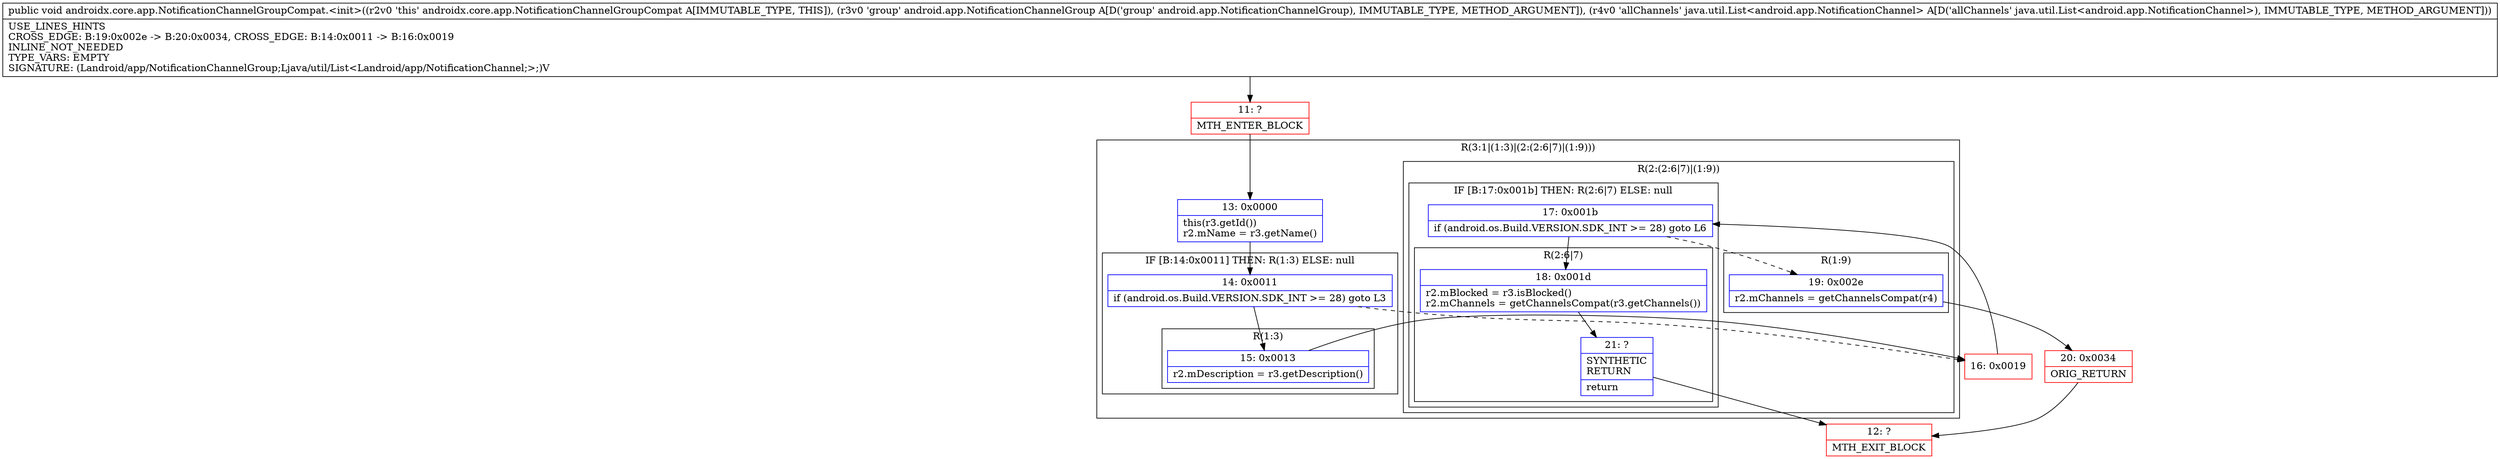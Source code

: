digraph "CFG forandroidx.core.app.NotificationChannelGroupCompat.\<init\>(Landroid\/app\/NotificationChannelGroup;Ljava\/util\/List;)V" {
subgraph cluster_Region_446831817 {
label = "R(3:1|(1:3)|(2:(2:6|7)|(1:9)))";
node [shape=record,color=blue];
Node_13 [shape=record,label="{13\:\ 0x0000|this(r3.getId())\lr2.mName = r3.getName()\l}"];
subgraph cluster_IfRegion_1765861414 {
label = "IF [B:14:0x0011] THEN: R(1:3) ELSE: null";
node [shape=record,color=blue];
Node_14 [shape=record,label="{14\:\ 0x0011|if (android.os.Build.VERSION.SDK_INT \>= 28) goto L3\l}"];
subgraph cluster_Region_1245074798 {
label = "R(1:3)";
node [shape=record,color=blue];
Node_15 [shape=record,label="{15\:\ 0x0013|r2.mDescription = r3.getDescription()\l}"];
}
}
subgraph cluster_Region_2102023177 {
label = "R(2:(2:6|7)|(1:9))";
node [shape=record,color=blue];
subgraph cluster_IfRegion_2005162813 {
label = "IF [B:17:0x001b] THEN: R(2:6|7) ELSE: null";
node [shape=record,color=blue];
Node_17 [shape=record,label="{17\:\ 0x001b|if (android.os.Build.VERSION.SDK_INT \>= 28) goto L6\l}"];
subgraph cluster_Region_434867251 {
label = "R(2:6|7)";
node [shape=record,color=blue];
Node_18 [shape=record,label="{18\:\ 0x001d|r2.mBlocked = r3.isBlocked()\lr2.mChannels = getChannelsCompat(r3.getChannels())\l}"];
Node_21 [shape=record,label="{21\:\ ?|SYNTHETIC\lRETURN\l|return\l}"];
}
}
subgraph cluster_Region_1636710213 {
label = "R(1:9)";
node [shape=record,color=blue];
Node_19 [shape=record,label="{19\:\ 0x002e|r2.mChannels = getChannelsCompat(r4)\l}"];
}
}
}
Node_11 [shape=record,color=red,label="{11\:\ ?|MTH_ENTER_BLOCK\l}"];
Node_16 [shape=record,color=red,label="{16\:\ 0x0019}"];
Node_12 [shape=record,color=red,label="{12\:\ ?|MTH_EXIT_BLOCK\l}"];
Node_20 [shape=record,color=red,label="{20\:\ 0x0034|ORIG_RETURN\l}"];
MethodNode[shape=record,label="{public void androidx.core.app.NotificationChannelGroupCompat.\<init\>((r2v0 'this' androidx.core.app.NotificationChannelGroupCompat A[IMMUTABLE_TYPE, THIS]), (r3v0 'group' android.app.NotificationChannelGroup A[D('group' android.app.NotificationChannelGroup), IMMUTABLE_TYPE, METHOD_ARGUMENT]), (r4v0 'allChannels' java.util.List\<android.app.NotificationChannel\> A[D('allChannels' java.util.List\<android.app.NotificationChannel\>), IMMUTABLE_TYPE, METHOD_ARGUMENT]))  | USE_LINES_HINTS\lCROSS_EDGE: B:19:0x002e \-\> B:20:0x0034, CROSS_EDGE: B:14:0x0011 \-\> B:16:0x0019\lINLINE_NOT_NEEDED\lTYPE_VARS: EMPTY\lSIGNATURE: (Landroid\/app\/NotificationChannelGroup;Ljava\/util\/List\<Landroid\/app\/NotificationChannel;\>;)V\l}"];
MethodNode -> Node_11;Node_13 -> Node_14;
Node_14 -> Node_15;
Node_14 -> Node_16[style=dashed];
Node_15 -> Node_16;
Node_17 -> Node_18;
Node_17 -> Node_19[style=dashed];
Node_18 -> Node_21;
Node_21 -> Node_12;
Node_19 -> Node_20;
Node_11 -> Node_13;
Node_16 -> Node_17;
Node_20 -> Node_12;
}

